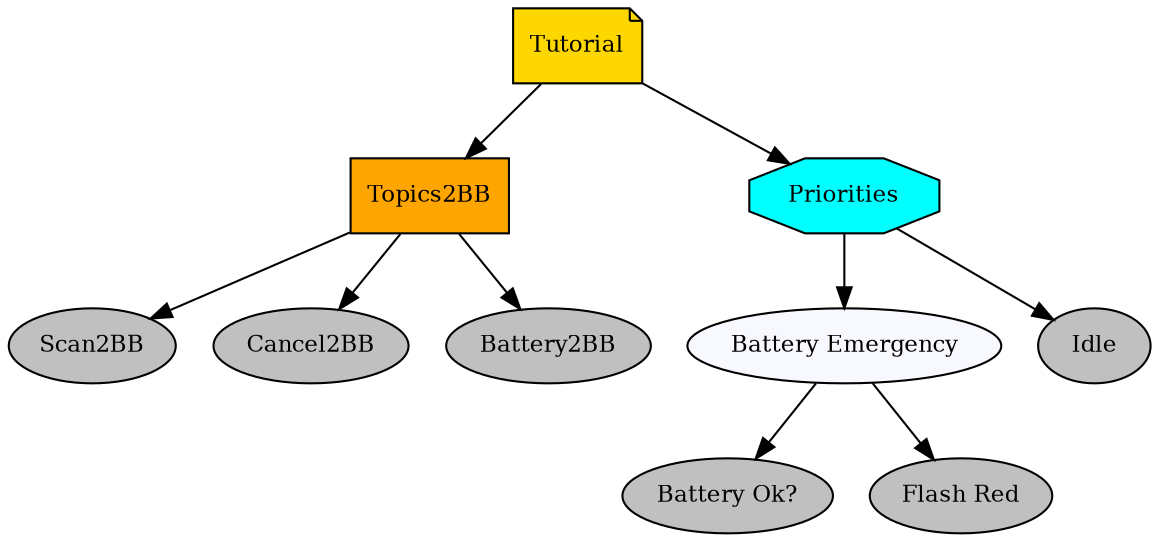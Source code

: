 digraph tutorial {
graph [fontname="times-roman"];
node [fontname="times-roman"];
edge [fontname="times-roman"];
Tutorial [fillcolor=gold, fontcolor=black, fontsize=11, shape=note, style=filled];
Topics2BB [fillcolor=orange, fontcolor=black, fontsize=11, shape=box, style=filled];
Tutorial -> Topics2BB;
Scan2BB [fillcolor=gray, fontcolor=black, fontsize=11, shape=ellipse, style=filled];
Topics2BB -> Scan2BB;
Cancel2BB [fillcolor=gray, fontcolor=black, fontsize=11, shape=ellipse, style=filled];
Topics2BB -> Cancel2BB;
Battery2BB [fillcolor=gray, fontcolor=black, fontsize=11, shape=ellipse, style=filled];
Topics2BB -> Battery2BB;
Priorities [fillcolor=cyan, fontcolor=black, fontsize=11, shape=octagon, style=filled];
Tutorial -> Priorities;
"Battery Emergency" [fillcolor=ghostwhite, fontcolor=black, fontsize=11, shape=ellipse, style=filled];
Priorities -> "Battery Emergency";
"Battery Ok?" [fillcolor=gray, fontcolor=black, fontsize=11, shape=ellipse, style=filled];
"Battery Emergency" -> "Battery Ok?";
"Flash Red" [fillcolor=gray, fontcolor=black, fontsize=11, shape=ellipse, style=filled];
"Battery Emergency" -> "Flash Red";
Idle [fillcolor=gray, fontcolor=black, fontsize=11, shape=ellipse, style=filled];
Priorities -> Idle;
}

